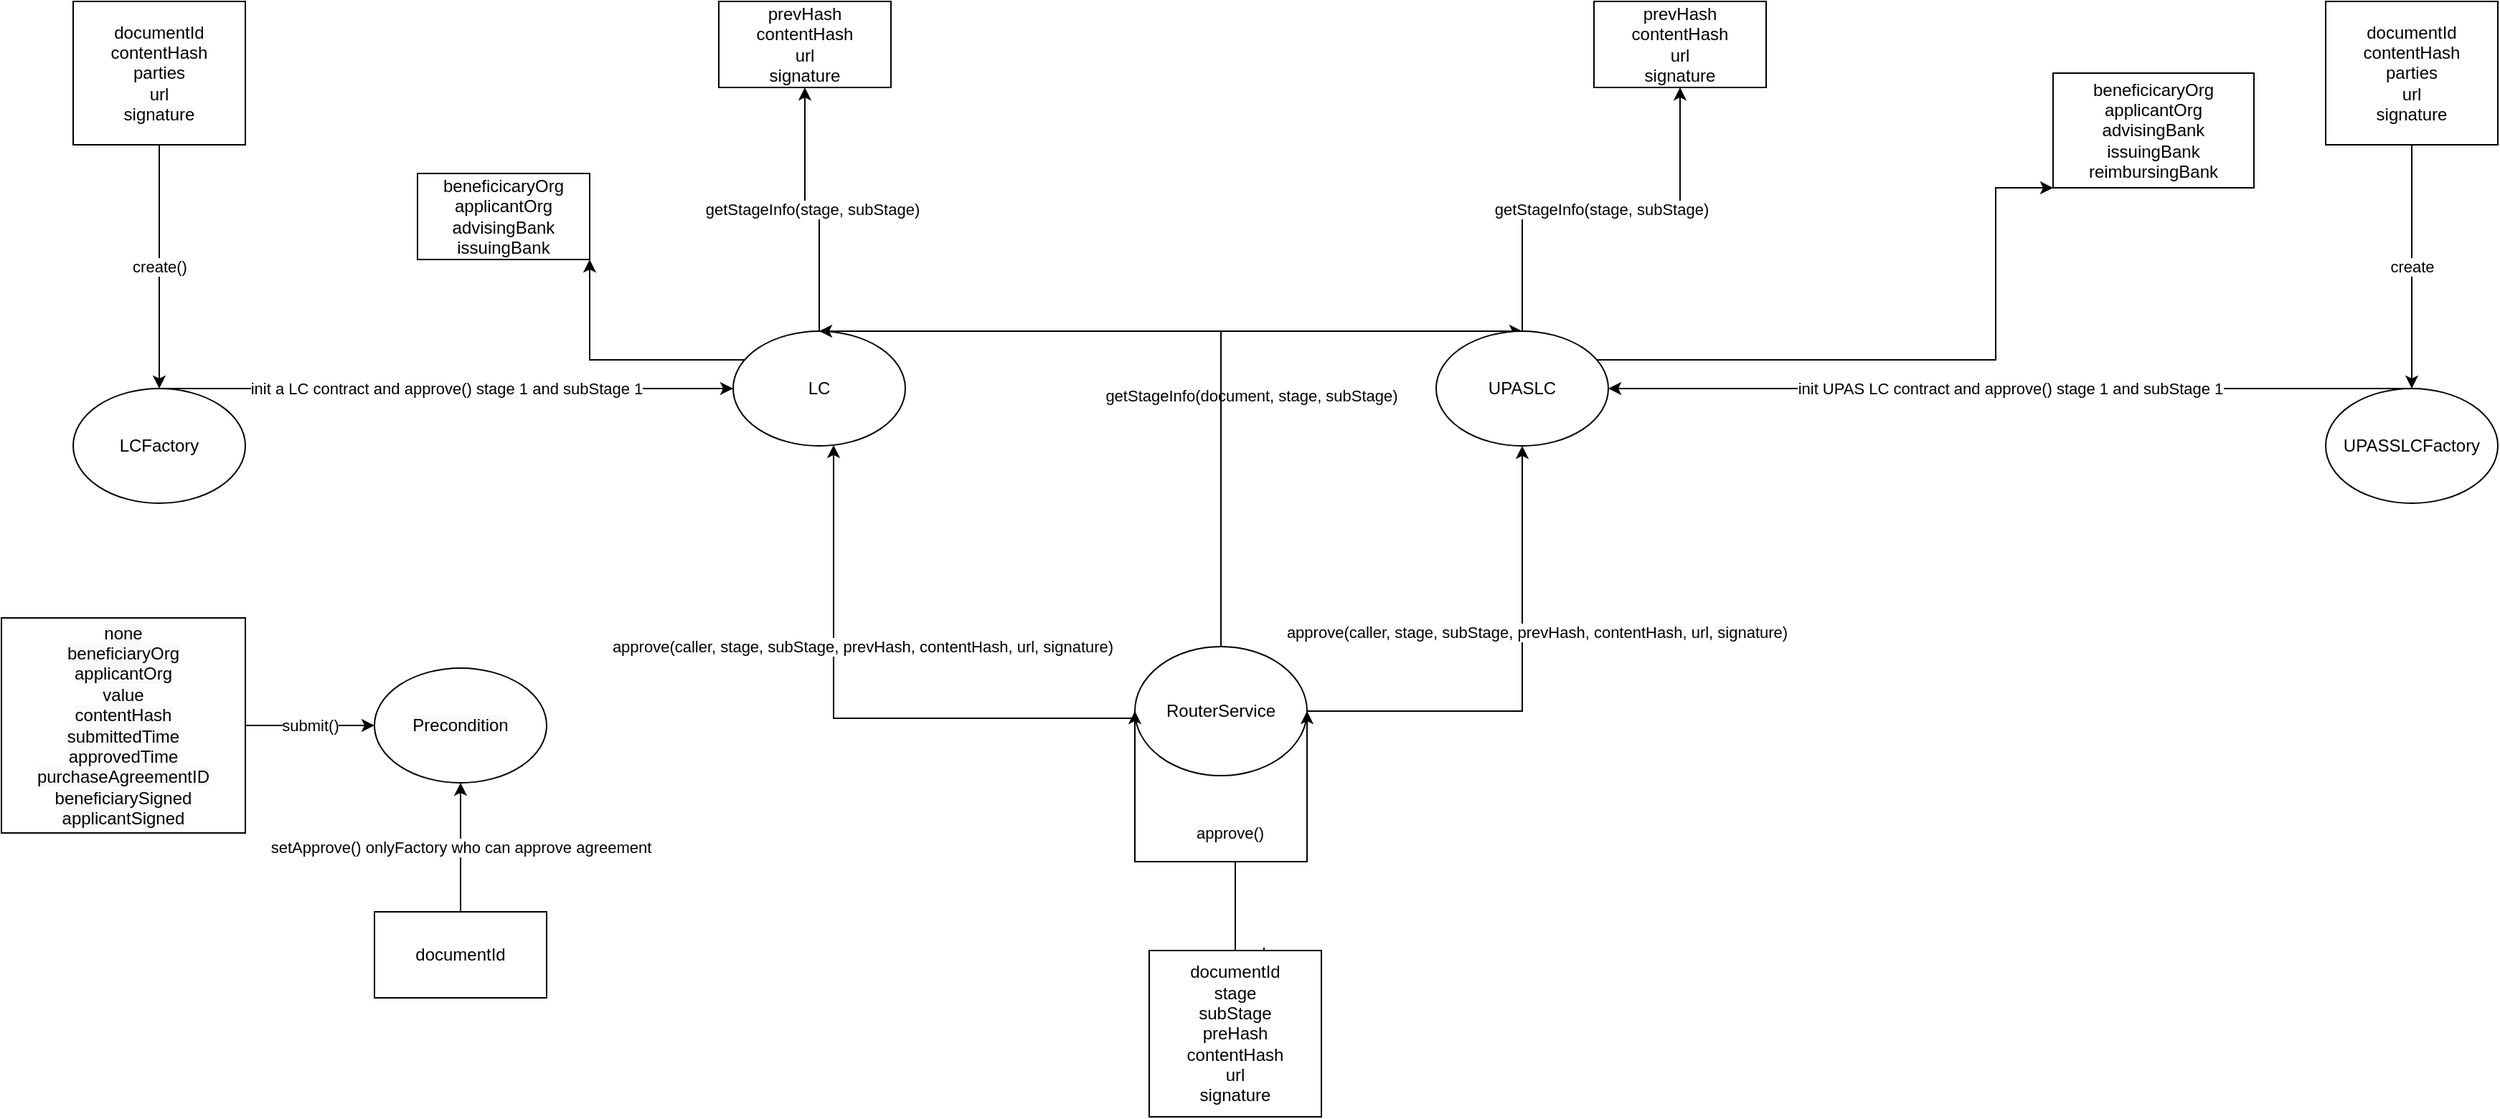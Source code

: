 <mxfile version="17.4.3" type="github">
  <diagram id="cOJ6bMbGwsnGVkhMZ-Hh" name="Page-1">
    <mxGraphModel dx="1988" dy="966" grid="1" gridSize="10" guides="1" tooltips="1" connect="1" arrows="1" fold="1" page="1" pageScale="1" pageWidth="1200" pageHeight="1600" math="0" shadow="0">
      <root>
        <mxCell id="0" />
        <mxCell id="1" parent="0" />
        <mxCell id="JYcdXJYu8MKlftia8o-f-31" value="submit()" style="edgeStyle=orthogonalEdgeStyle;rounded=0;orthogonalLoop=1;jettySize=auto;html=1;entryX=0;entryY=0.5;entryDx=0;entryDy=0;" edge="1" parent="1" source="JYcdXJYu8MKlftia8o-f-15" target="JYcdXJYu8MKlftia8o-f-16">
          <mxGeometry relative="1" as="geometry" />
        </mxCell>
        <mxCell id="JYcdXJYu8MKlftia8o-f-15" value="&lt;span style=&quot;color: rgb(0, 0, 0); font-family: helvetica; font-size: 12px; font-style: normal; font-weight: 400; letter-spacing: normal; text-align: center; text-indent: 0px; text-transform: none; word-spacing: 0px; background-color: rgb(248, 249, 250); display: inline; float: none;&quot;&gt;none&lt;/span&gt;&lt;br style=&quot;color: rgb(0, 0, 0); font-family: helvetica; font-size: 12px; font-style: normal; font-weight: 400; letter-spacing: normal; text-align: center; text-indent: 0px; text-transform: none; word-spacing: 0px; background-color: rgb(248, 249, 250);&quot;&gt;&lt;span style=&quot;color: rgb(0, 0, 0); font-family: helvetica; font-size: 12px; font-style: normal; font-weight: 400; letter-spacing: normal; text-align: center; text-indent: 0px; text-transform: none; word-spacing: 0px; background-color: rgb(248, 249, 250); display: inline; float: none;&quot;&gt;beneficiaryOrg&lt;/span&gt;&lt;br style=&quot;color: rgb(0, 0, 0); font-family: helvetica; font-size: 12px; font-style: normal; font-weight: 400; letter-spacing: normal; text-align: center; text-indent: 0px; text-transform: none; word-spacing: 0px; background-color: rgb(248, 249, 250);&quot;&gt;&lt;span style=&quot;color: rgb(0, 0, 0); font-family: helvetica; font-size: 12px; font-style: normal; font-weight: 400; letter-spacing: normal; text-align: center; text-indent: 0px; text-transform: none; word-spacing: 0px; background-color: rgb(248, 249, 250); display: inline; float: none;&quot;&gt;applicantOrg&lt;/span&gt;&lt;br style=&quot;color: rgb(0, 0, 0); font-family: helvetica; font-size: 12px; font-style: normal; font-weight: 400; letter-spacing: normal; text-align: center; text-indent: 0px; text-transform: none; word-spacing: 0px; background-color: rgb(248, 249, 250);&quot;&gt;&lt;span style=&quot;color: rgb(0, 0, 0); font-family: helvetica; font-size: 12px; font-style: normal; font-weight: 400; letter-spacing: normal; text-align: center; text-indent: 0px; text-transform: none; word-spacing: 0px; background-color: rgb(248, 249, 250); display: inline; float: none;&quot;&gt;value&lt;/span&gt;&lt;br style=&quot;color: rgb(0, 0, 0); font-family: helvetica; font-size: 12px; font-style: normal; font-weight: 400; letter-spacing: normal; text-align: center; text-indent: 0px; text-transform: none; word-spacing: 0px; background-color: rgb(248, 249, 250);&quot;&gt;&lt;span style=&quot;color: rgb(0, 0, 0); font-family: helvetica; font-size: 12px; font-style: normal; font-weight: 400; letter-spacing: normal; text-align: center; text-indent: 0px; text-transform: none; word-spacing: 0px; background-color: rgb(248, 249, 250); display: inline; float: none;&quot;&gt;contentHash&lt;/span&gt;&lt;br style=&quot;color: rgb(0, 0, 0); font-family: helvetica; font-size: 12px; font-style: normal; font-weight: 400; letter-spacing: normal; text-align: center; text-indent: 0px; text-transform: none; word-spacing: 0px; background-color: rgb(248, 249, 250);&quot;&gt;&lt;span style=&quot;color: rgb(0, 0, 0); font-family: helvetica; font-size: 12px; font-style: normal; font-weight: 400; letter-spacing: normal; text-align: center; text-indent: 0px; text-transform: none; word-spacing: 0px; background-color: rgb(248, 249, 250); display: inline; float: none;&quot;&gt;submittedTime&lt;/span&gt;&lt;br style=&quot;color: rgb(0, 0, 0); font-family: helvetica; font-size: 12px; font-style: normal; font-weight: 400; letter-spacing: normal; text-align: center; text-indent: 0px; text-transform: none; word-spacing: 0px; background-color: rgb(248, 249, 250);&quot;&gt;&lt;span style=&quot;color: rgb(0, 0, 0); font-family: helvetica; font-size: 12px; font-style: normal; font-weight: 400; letter-spacing: normal; text-align: center; text-indent: 0px; text-transform: none; word-spacing: 0px; background-color: rgb(248, 249, 250); display: inline; float: none;&quot;&gt;approvedTime&lt;/span&gt;&lt;br style=&quot;color: rgb(0, 0, 0); font-family: helvetica; font-size: 12px; font-style: normal; font-weight: 400; letter-spacing: normal; text-align: center; text-indent: 0px; text-transform: none; word-spacing: 0px; background-color: rgb(248, 249, 250);&quot;&gt;&lt;span style=&quot;color: rgb(0, 0, 0); font-family: helvetica; font-size: 12px; font-style: normal; font-weight: 400; letter-spacing: normal; text-align: center; text-indent: 0px; text-transform: none; word-spacing: 0px; background-color: rgb(248, 249, 250); display: inline; float: none;&quot;&gt;purchaseAgreementID&lt;/span&gt;&lt;br style=&quot;color: rgb(0, 0, 0); font-family: helvetica; font-size: 12px; font-style: normal; font-weight: 400; letter-spacing: normal; text-align: center; text-indent: 0px; text-transform: none; word-spacing: 0px; background-color: rgb(248, 249, 250);&quot;&gt;&lt;span style=&quot;color: rgb(0, 0, 0); font-family: helvetica; font-size: 12px; font-style: normal; font-weight: 400; letter-spacing: normal; text-align: center; text-indent: 0px; text-transform: none; word-spacing: 0px; background-color: rgb(248, 249, 250); display: inline; float: none;&quot;&gt;beneficiarySigned&lt;/span&gt;&lt;br style=&quot;color: rgb(0, 0, 0); font-family: helvetica; font-size: 12px; font-style: normal; font-weight: 400; letter-spacing: normal; text-align: center; text-indent: 0px; text-transform: none; word-spacing: 0px; background-color: rgb(248, 249, 250);&quot;&gt;&lt;span style=&quot;color: rgb(0, 0, 0); font-family: helvetica; font-size: 12px; font-style: normal; font-weight: 400; letter-spacing: normal; text-align: center; text-indent: 0px; text-transform: none; word-spacing: 0px; background-color: rgb(248, 249, 250); display: inline; float: none;&quot;&gt;applicantSigned&lt;/span&gt;" style="rounded=0;whiteSpace=wrap;html=1;" vertex="1" parent="1">
          <mxGeometry x="120" y="500" width="170" height="150" as="geometry" />
        </mxCell>
        <mxCell id="JYcdXJYu8MKlftia8o-f-16" value="&lt;span style=&quot;color: rgb(0, 0, 0); font-family: helvetica; font-size: 12px; font-style: normal; font-weight: 400; letter-spacing: normal; text-align: center; text-indent: 0px; text-transform: none; word-spacing: 0px; background-color: rgb(248, 249, 250); display: inline; float: none;&quot;&gt;Precondition&lt;/span&gt;" style="ellipse;whiteSpace=wrap;html=1;" vertex="1" parent="1">
          <mxGeometry x="380" y="535" width="120" height="80" as="geometry" />
        </mxCell>
        <mxCell id="JYcdXJYu8MKlftia8o-f-30" value="getStageInfo(stage, subStage)" style="edgeStyle=orthogonalEdgeStyle;rounded=0;orthogonalLoop=1;jettySize=auto;html=1;entryX=0.5;entryY=1;entryDx=0;entryDy=0;exitX=0.5;exitY=0;exitDx=0;exitDy=0;" edge="1" parent="1" source="JYcdXJYu8MKlftia8o-f-17" target="JYcdXJYu8MKlftia8o-f-29">
          <mxGeometry relative="1" as="geometry" />
        </mxCell>
        <mxCell id="JYcdXJYu8MKlftia8o-f-57" style="edgeStyle=orthogonalEdgeStyle;rounded=0;orthogonalLoop=1;jettySize=auto;html=1;entryX=1;entryY=1;entryDx=0;entryDy=0;" edge="1" parent="1" source="JYcdXJYu8MKlftia8o-f-17" target="JYcdXJYu8MKlftia8o-f-56">
          <mxGeometry relative="1" as="geometry">
            <Array as="points">
              <mxPoint x="530" y="320" />
            </Array>
          </mxGeometry>
        </mxCell>
        <mxCell id="JYcdXJYu8MKlftia8o-f-17" value="LC" style="ellipse;whiteSpace=wrap;html=1;" vertex="1" parent="1">
          <mxGeometry x="630" y="300" width="120" height="80" as="geometry" />
        </mxCell>
        <mxCell id="JYcdXJYu8MKlftia8o-f-28" value="init a LC contract and approve() stage 1 and subStage 1" style="edgeStyle=orthogonalEdgeStyle;rounded=0;orthogonalLoop=1;jettySize=auto;html=1;exitX=0.5;exitY=0;exitDx=0;exitDy=0;" edge="1" parent="1" source="JYcdXJYu8MKlftia8o-f-18" target="JYcdXJYu8MKlftia8o-f-17">
          <mxGeometry relative="1" as="geometry">
            <Array as="points">
              <mxPoint x="570" y="340" />
              <mxPoint x="570" y="340" />
            </Array>
          </mxGeometry>
        </mxCell>
        <mxCell id="JYcdXJYu8MKlftia8o-f-18" value="LCFactory" style="ellipse;whiteSpace=wrap;html=1;" vertex="1" parent="1">
          <mxGeometry x="170" y="340" width="120" height="80" as="geometry" />
        </mxCell>
        <mxCell id="JYcdXJYu8MKlftia8o-f-32" value="getStageInfo(document, stage, subStage)" style="edgeStyle=orthogonalEdgeStyle;rounded=0;orthogonalLoop=1;jettySize=auto;html=1;exitX=0.5;exitY=0;exitDx=0;exitDy=0;entryX=0.5;entryY=0;entryDx=0;entryDy=0;" edge="1" parent="1" source="JYcdXJYu8MKlftia8o-f-19" target="JYcdXJYu8MKlftia8o-f-17">
          <mxGeometry x="-0.3" y="-20" relative="1" as="geometry">
            <mxPoint x="740" y="380" as="targetPoint" />
            <Array as="points">
              <mxPoint x="970" y="300" />
            </Array>
            <mxPoint x="1" as="offset" />
          </mxGeometry>
        </mxCell>
        <mxCell id="JYcdXJYu8MKlftia8o-f-37" value="approve(caller, stage, subStage, prevHash, contentHash, url, signature)" style="edgeStyle=orthogonalEdgeStyle;rounded=0;orthogonalLoop=1;jettySize=auto;html=1;" edge="1" parent="1" source="JYcdXJYu8MKlftia8o-f-19" target="JYcdXJYu8MKlftia8o-f-17">
          <mxGeometry x="0.299" y="-20" relative="1" as="geometry">
            <Array as="points">
              <mxPoint x="700" y="570" />
            </Array>
            <mxPoint as="offset" />
          </mxGeometry>
        </mxCell>
        <mxCell id="JYcdXJYu8MKlftia8o-f-49" style="edgeStyle=orthogonalEdgeStyle;rounded=0;orthogonalLoop=1;jettySize=auto;html=1;entryX=0.5;entryY=0;entryDx=0;entryDy=0;" edge="1" parent="1" source="JYcdXJYu8MKlftia8o-f-19" target="JYcdXJYu8MKlftia8o-f-40">
          <mxGeometry relative="1" as="geometry">
            <Array as="points">
              <mxPoint x="970" y="300" />
            </Array>
          </mxGeometry>
        </mxCell>
        <mxCell id="JYcdXJYu8MKlftia8o-f-53" value="&lt;span style=&quot;color: rgb(0, 0, 0); font-family: helvetica; font-size: 11px; font-style: normal; font-weight: 400; letter-spacing: normal; text-align: center; text-indent: 0px; text-transform: none; word-spacing: 0px; background-color: rgb(255, 255, 255); display: inline; float: none;&quot;&gt;approve(caller, stage, subStage, prevHash, contentHash, url, signature)&lt;/span&gt;" style="edgeStyle=orthogonalEdgeStyle;rounded=0;orthogonalLoop=1;jettySize=auto;html=1;entryX=0.5;entryY=1;entryDx=0;entryDy=0;" edge="1" parent="1" source="JYcdXJYu8MKlftia8o-f-19" target="JYcdXJYu8MKlftia8o-f-40">
          <mxGeometry x="0.224" y="-10" relative="1" as="geometry">
            <Array as="points">
              <mxPoint x="1180" y="565" />
            </Array>
            <mxPoint as="offset" />
          </mxGeometry>
        </mxCell>
        <mxCell id="JYcdXJYu8MKlftia8o-f-19" value="RouterService" style="ellipse;whiteSpace=wrap;html=1;" vertex="1" parent="1">
          <mxGeometry x="910" y="520" width="120" height="90" as="geometry" />
        </mxCell>
        <mxCell id="JYcdXJYu8MKlftia8o-f-24" value="setApprove() onlyFactory who can approve agreement" style="edgeStyle=orthogonalEdgeStyle;rounded=0;orthogonalLoop=1;jettySize=auto;html=1;entryX=0.5;entryY=1;entryDx=0;entryDy=0;" edge="1" parent="1" source="JYcdXJYu8MKlftia8o-f-23" target="JYcdXJYu8MKlftia8o-f-16">
          <mxGeometry relative="1" as="geometry" />
        </mxCell>
        <mxCell id="JYcdXJYu8MKlftia8o-f-23" value="documentId" style="rounded=0;whiteSpace=wrap;html=1;" vertex="1" parent="1">
          <mxGeometry x="380" y="705" width="120" height="60" as="geometry" />
        </mxCell>
        <mxCell id="JYcdXJYu8MKlftia8o-f-27" value="create()" style="edgeStyle=orthogonalEdgeStyle;rounded=0;orthogonalLoop=1;jettySize=auto;html=1;" edge="1" parent="1" source="JYcdXJYu8MKlftia8o-f-26" target="JYcdXJYu8MKlftia8o-f-18">
          <mxGeometry relative="1" as="geometry" />
        </mxCell>
        <mxCell id="JYcdXJYu8MKlftia8o-f-26" value="documentId&lt;br&gt;contentHash&lt;br&gt;parties&lt;br&gt;url&lt;br&gt;signature&lt;br&gt;" style="rounded=0;whiteSpace=wrap;html=1;" vertex="1" parent="1">
          <mxGeometry x="170" y="70" width="120" height="100" as="geometry" />
        </mxCell>
        <mxCell id="JYcdXJYu8MKlftia8o-f-29" value="prevHash&lt;br&gt;contentHash&lt;br&gt;url&lt;br&gt;signature" style="rounded=0;whiteSpace=wrap;html=1;" vertex="1" parent="1">
          <mxGeometry x="620" y="70" width="120" height="60" as="geometry" />
        </mxCell>
        <mxCell id="JYcdXJYu8MKlftia8o-f-34" value="approve()" style="edgeStyle=orthogonalEdgeStyle;rounded=0;orthogonalLoop=1;jettySize=auto;html=1;entryX=0;entryY=0.5;entryDx=0;entryDy=0;exitX=0.5;exitY=0;exitDx=0;exitDy=0;" edge="1" parent="1" source="JYcdXJYu8MKlftia8o-f-33" target="JYcdXJYu8MKlftia8o-f-19">
          <mxGeometry x="-0.441" y="-20" relative="1" as="geometry">
            <mxPoint x="1010" y="570" as="targetPoint" />
            <Array as="points">
              <mxPoint x="980" y="670" />
              <mxPoint x="910" y="670" />
            </Array>
            <mxPoint as="offset" />
          </mxGeometry>
        </mxCell>
        <mxCell id="JYcdXJYu8MKlftia8o-f-54" style="edgeStyle=orthogonalEdgeStyle;rounded=0;orthogonalLoop=1;jettySize=auto;html=1;entryX=1;entryY=0.5;entryDx=0;entryDy=0;" edge="1" parent="1" target="JYcdXJYu8MKlftia8o-f-19">
          <mxGeometry relative="1" as="geometry">
            <mxPoint x="1000" y="730" as="sourcePoint" />
            <Array as="points">
              <mxPoint x="1000" y="790" />
              <mxPoint x="980" y="790" />
              <mxPoint x="980" y="670" />
              <mxPoint x="1030" y="670" />
            </Array>
          </mxGeometry>
        </mxCell>
        <mxCell id="JYcdXJYu8MKlftia8o-f-33" value="documentId&lt;br&gt;stage&lt;br&gt;subStage&lt;br&gt;preHash&lt;br&gt;contentHash&lt;br&gt;url&lt;br&gt;signature" style="rounded=0;whiteSpace=wrap;html=1;" vertex="1" parent="1">
          <mxGeometry x="920" y="732" width="120" height="116" as="geometry" />
        </mxCell>
        <mxCell id="JYcdXJYu8MKlftia8o-f-48" value="init UPAS LC contract and approve() stage 1 and subStage 1" style="edgeStyle=orthogonalEdgeStyle;rounded=0;orthogonalLoop=1;jettySize=auto;html=1;entryX=1;entryY=0.5;entryDx=0;entryDy=0;" edge="1" parent="1" source="JYcdXJYu8MKlftia8o-f-39" target="JYcdXJYu8MKlftia8o-f-40">
          <mxGeometry relative="1" as="geometry">
            <Array as="points">
              <mxPoint x="1570" y="340" />
              <mxPoint x="1570" y="340" />
            </Array>
          </mxGeometry>
        </mxCell>
        <mxCell id="JYcdXJYu8MKlftia8o-f-39" value="UPASSLCFactory" style="ellipse;whiteSpace=wrap;html=1;" vertex="1" parent="1">
          <mxGeometry x="1740" y="340" width="120" height="80" as="geometry" />
        </mxCell>
        <mxCell id="JYcdXJYu8MKlftia8o-f-51" value="&lt;span style=&quot;color: rgb(0, 0, 0); font-family: helvetica; font-size: 11px; font-style: normal; font-weight: 400; letter-spacing: normal; text-align: center; text-indent: 0px; text-transform: none; word-spacing: 0px; background-color: rgb(255, 255, 255); display: inline; float: none;&quot;&gt;getStageInfo(stage, subStage)&lt;/span&gt;" style="edgeStyle=orthogonalEdgeStyle;rounded=0;orthogonalLoop=1;jettySize=auto;html=1;entryX=0.5;entryY=1;entryDx=0;entryDy=0;" edge="1" parent="1" source="JYcdXJYu8MKlftia8o-f-40" target="JYcdXJYu8MKlftia8o-f-43">
          <mxGeometry relative="1" as="geometry" />
        </mxCell>
        <mxCell id="JYcdXJYu8MKlftia8o-f-59" style="edgeStyle=orthogonalEdgeStyle;rounded=0;orthogonalLoop=1;jettySize=auto;html=1;entryX=0;entryY=1;entryDx=0;entryDy=0;" edge="1" parent="1" source="JYcdXJYu8MKlftia8o-f-40" target="JYcdXJYu8MKlftia8o-f-58">
          <mxGeometry relative="1" as="geometry">
            <Array as="points">
              <mxPoint x="1510" y="320" />
            </Array>
          </mxGeometry>
        </mxCell>
        <mxCell id="JYcdXJYu8MKlftia8o-f-40" value="UPASLC" style="ellipse;whiteSpace=wrap;html=1;" vertex="1" parent="1">
          <mxGeometry x="1120" y="300" width="120" height="80" as="geometry" />
        </mxCell>
        <mxCell id="JYcdXJYu8MKlftia8o-f-46" value="create" style="edgeStyle=orthogonalEdgeStyle;rounded=0;orthogonalLoop=1;jettySize=auto;html=1;entryX=0.5;entryY=0;entryDx=0;entryDy=0;" edge="1" parent="1" source="JYcdXJYu8MKlftia8o-f-42" target="JYcdXJYu8MKlftia8o-f-39">
          <mxGeometry relative="1" as="geometry" />
        </mxCell>
        <mxCell id="JYcdXJYu8MKlftia8o-f-42" value="documentId&lt;br&gt;contentHash&lt;br&gt;parties&lt;br&gt;url&lt;br&gt;signature&lt;br&gt;" style="rounded=0;whiteSpace=wrap;html=1;" vertex="1" parent="1">
          <mxGeometry x="1740" y="70" width="120" height="100" as="geometry" />
        </mxCell>
        <mxCell id="JYcdXJYu8MKlftia8o-f-43" value="prevHash&lt;br&gt;contentHash&lt;br&gt;url&lt;br&gt;signature" style="rounded=0;whiteSpace=wrap;html=1;" vertex="1" parent="1">
          <mxGeometry x="1230" y="70" width="120" height="60" as="geometry" />
        </mxCell>
        <mxCell id="JYcdXJYu8MKlftia8o-f-56" value="beneficicaryOrg&lt;br&gt;applicantOrg&lt;br&gt;advisingBank&lt;br&gt;issuingBank" style="rounded=0;whiteSpace=wrap;html=1;" vertex="1" parent="1">
          <mxGeometry x="410" y="190" width="120" height="60" as="geometry" />
        </mxCell>
        <mxCell id="JYcdXJYu8MKlftia8o-f-58" value="beneficicaryOrg&lt;br&gt;applicantOrg&lt;br&gt;advisingBank&lt;br&gt;issuingBank&lt;br&gt;reimbursingBank" style="rounded=0;whiteSpace=wrap;html=1;" vertex="1" parent="1">
          <mxGeometry x="1550" y="120" width="140" height="80" as="geometry" />
        </mxCell>
      </root>
    </mxGraphModel>
  </diagram>
</mxfile>
